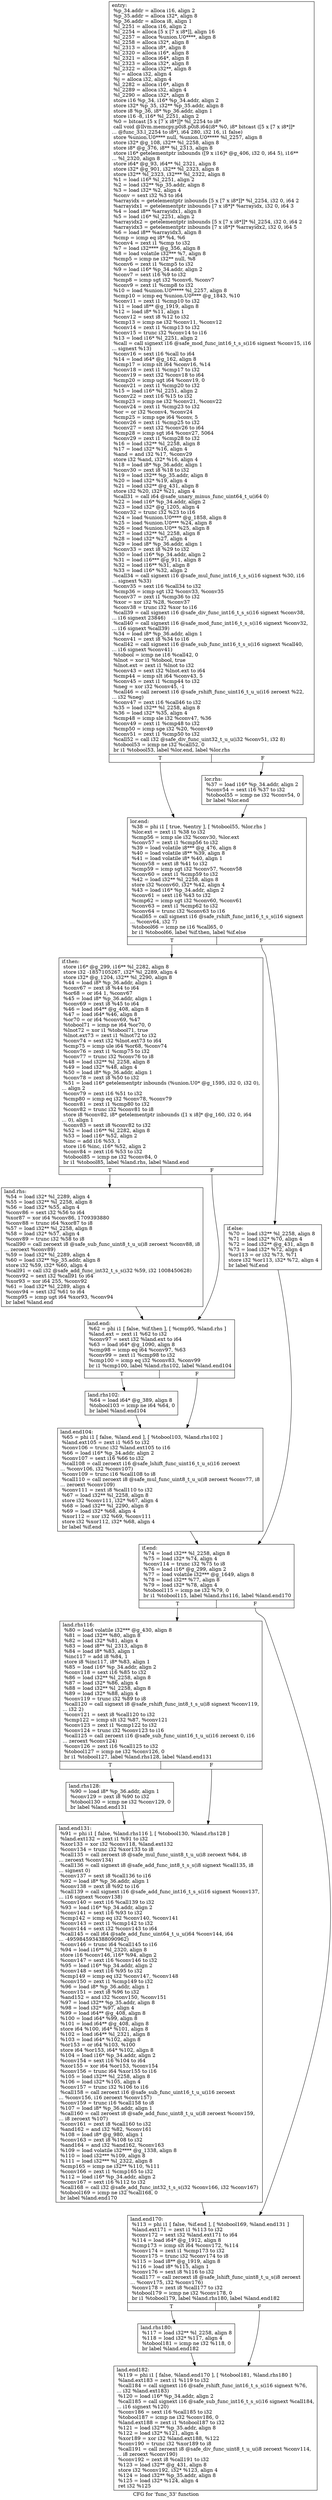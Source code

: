 digraph "CFG for 'func_33' function" {
	label="CFG for 'func_33' function";

	Node0xb8a45e8 [shape=record,label="{entry:\l  %p_34.addr = alloca i16, align 2\l  %p_35.addr = alloca i32*, align 8\l  %p_36.addr = alloca i8, align 1\l  %l_2251 = alloca i16, align 2\l  %l_2254 = alloca [5 x [7 x i8*]], align 16\l  %l_2257 = alloca %union.U0****, align 8\l  %l_2258 = alloca i32*, align 8\l  %l_2313 = alloca i8*, align 8\l  %l_2320 = alloca i16*, align 8\l  %l_2321 = alloca i64*, align 8\l  %l_2323 = alloca i32*, align 8\l  %l_2322 = alloca i32**, align 8\l  %i = alloca i32, align 4\l  %j = alloca i32, align 4\l  %l_2282 = alloca i16*, align 8\l  %l_2289 = alloca i32, align 4\l  %l_2290 = alloca i32*, align 8\l  store i16 %p_34, i16* %p_34.addr, align 2\l  store i32* %p_35, i32** %p_35.addr, align 8\l  store i8 %p_36, i8* %p_36.addr, align 1\l  store i16 -8, i16* %l_2251, align 2\l  %0 = bitcast [5 x [7 x i8*]]* %l_2254 to i8*\l  call void @llvm.memcpy.p0i8.p0i8.i64(i8* %0, i8* bitcast ([5 x [7 x i8*]]*\l... @func_33.l_2254 to i8*), i64 280, i32 16, i1 false)\l  store %union.U0**** null, %union.U0***** %l_2257, align 8\l  store i32* @g_108, i32** %l_2258, align 8\l  store i8* @g_376, i8** %l_2313, align 8\l  store i16* getelementptr inbounds ([9 x i16]* @g_406, i32 0, i64 5), i16**\l... %l_2320, align 8\l  store i64* @g_93, i64** %l_2321, align 8\l  store i32* @g_901, i32** %l_2323, align 8\l  store i32** %l_2323, i32*** %l_2322, align 8\l  %1 = load i16* %l_2251, align 2\l  %2 = load i32** %p_35.addr, align 8\l  %3 = load i32* %2, align 4\l  %conv = sext i32 %3 to i64\l  %arrayidx = getelementptr inbounds [5 x [7 x i8*]]* %l_2254, i32 0, i64 2\l  %arrayidx1 = getelementptr inbounds [7 x i8*]* %arrayidx, i32 0, i64 3\l  %4 = load i8** %arrayidx1, align 8\l  %5 = load i16* %l_2251, align 2\l  %arrayidx2 = getelementptr inbounds [5 x [7 x i8*]]* %l_2254, i32 0, i64 2\l  %arrayidx3 = getelementptr inbounds [7 x i8*]* %arrayidx2, i32 0, i64 5\l  %6 = load i8** %arrayidx3, align 8\l  %cmp = icmp eq i8* %4, %6\l  %conv4 = zext i1 %cmp to i32\l  %7 = load i32**** @g_356, align 8\l  %8 = load volatile i32*** %7, align 8\l  %cmp5 = icmp ne i32** null, %8\l  %conv6 = zext i1 %cmp5 to i32\l  %9 = load i16* %p_34.addr, align 2\l  %conv7 = sext i16 %9 to i32\l  %cmp8 = icmp sgt i32 %conv6, %conv7\l  %conv9 = zext i1 %cmp8 to i32\l  %10 = load %union.U0***** %l_2257, align 8\l  %cmp10 = icmp eq %union.U0**** @g_1843, %10\l  %conv11 = zext i1 %cmp10 to i32\l  %11 = load i8** @g_1919, align 8\l  %12 = load i8* %11, align 1\l  %conv12 = sext i8 %12 to i32\l  %cmp13 = icmp ne i32 %conv11, %conv12\l  %conv14 = zext i1 %cmp13 to i32\l  %conv15 = trunc i32 %conv14 to i16\l  %13 = load i16* %l_2251, align 2\l  %call = call signext i16 @safe_mod_func_int16_t_s_s(i16 signext %conv15, i16\l... signext %13)\l  %conv16 = sext i16 %call to i64\l  %14 = load i64* @g_162, align 8\l  %cmp17 = icmp slt i64 %conv16, %14\l  %conv18 = zext i1 %cmp17 to i32\l  %conv19 = sext i32 %conv18 to i64\l  %cmp20 = icmp ugt i64 %conv19, 0\l  %conv21 = zext i1 %cmp20 to i32\l  %15 = load i16* %l_2251, align 2\l  %conv22 = zext i16 %15 to i32\l  %cmp23 = icmp ne i32 %conv21, %conv22\l  %conv24 = zext i1 %cmp23 to i32\l  %or = or i32 %conv4, %conv24\l  %cmp25 = icmp sge i64 %conv, 5\l  %conv26 = zext i1 %cmp25 to i32\l  %conv27 = sext i32 %conv26 to i64\l  %cmp28 = icmp sgt i64 %conv27, 5064\l  %conv29 = zext i1 %cmp28 to i32\l  %16 = load i32** %l_2258, align 8\l  %17 = load i32* %16, align 4\l  %and = and i32 %17, %conv29\l  store i32 %and, i32* %16, align 4\l  %18 = load i8* %p_36.addr, align 1\l  %conv30 = zext i8 %18 to i32\l  %19 = load i32** %p_35.addr, align 8\l  %20 = load i32* %19, align 4\l  %21 = load i32** @g_431, align 8\l  store i32 %20, i32* %21, align 4\l  %call31 = call i64 @safe_unary_minus_func_uint64_t_u(i64 0)\l  %22 = load i16* %p_34.addr, align 2\l  %23 = load i32* @g_1205, align 4\l  %conv32 = trunc i32 %23 to i16\l  %24 = load %union.U0**** @g_1858, align 8\l  %25 = load %union.U0*** %24, align 8\l  %26 = load %union.U0** %25, align 8\l  %27 = load i32** %l_2258, align 8\l  %28 = load i32* %27, align 4\l  %29 = load i8* %p_36.addr, align 1\l  %conv33 = zext i8 %29 to i32\l  %30 = load i16* %p_34.addr, align 2\l  %31 = load i16*** @g_911, align 8\l  %32 = load i16** %31, align 8\l  %33 = load i16* %32, align 2\l  %call34 = call signext i16 @safe_mul_func_int16_t_s_s(i16 signext %30, i16\l... signext %33)\l  %conv35 = sext i16 %call34 to i32\l  %cmp36 = icmp sgt i32 %conv33, %conv35\l  %conv37 = zext i1 %cmp36 to i32\l  %xor = xor i32 %28, %conv37\l  %conv38 = trunc i32 %xor to i16\l  %call39 = call signext i16 @safe_div_func_int16_t_s_s(i16 signext %conv38,\l... i16 signext 23846)\l  %call40 = call signext i16 @safe_mod_func_int16_t_s_s(i16 signext %conv32,\l... i16 signext %call39)\l  %34 = load i8* %p_36.addr, align 1\l  %conv41 = zext i8 %34 to i16\l  %call42 = call signext i16 @safe_sub_func_int16_t_s_s(i16 signext %call40,\l... i16 signext %conv41)\l  %tobool = icmp ne i16 %call42, 0\l  %lnot = xor i1 %tobool, true\l  %lnot.ext = zext i1 %lnot to i32\l  %conv43 = sext i32 %lnot.ext to i64\l  %cmp44 = icmp slt i64 %conv43, 5\l  %conv45 = zext i1 %cmp44 to i32\l  %neg = xor i32 %conv45, -1\l  %call46 = call zeroext i16 @safe_rshift_func_uint16_t_u_u(i16 zeroext %22,\l... i32 %neg)\l  %conv47 = zext i16 %call46 to i32\l  %35 = load i32** %l_2258, align 8\l  %36 = load i32* %35, align 4\l  %cmp48 = icmp sle i32 %conv47, %36\l  %conv49 = zext i1 %cmp48 to i32\l  %cmp50 = icmp sge i32 %20, %conv49\l  %conv51 = zext i1 %cmp50 to i32\l  %call52 = call i32 @safe_div_func_uint32_t_u_u(i32 %conv51, i32 8)\l  %tobool53 = icmp ne i32 %call52, 0\l  br i1 %tobool53, label %lor.end, label %lor.rhs\l|{<s0>T|<s1>F}}"];
	Node0xb8a45e8:s0 -> Node0xb8a4648;
	Node0xb8a45e8:s1 -> Node0xb8a4618;
	Node0xb8a4618 [shape=record,label="{lor.rhs:                                          \l  %37 = load i16* %p_34.addr, align 2\l  %conv54 = sext i16 %37 to i32\l  %tobool55 = icmp ne i32 %conv54, 0\l  br label %lor.end\l}"];
	Node0xb8a4618 -> Node0xb8a4648;
	Node0xb8a4648 [shape=record,label="{lor.end:                                          \l  %38 = phi i1 [ true, %entry ], [ %tobool55, %lor.rhs ]\l  %lor.ext = zext i1 %38 to i32\l  %cmp56 = icmp sle i32 %conv30, %lor.ext\l  %conv57 = zext i1 %cmp56 to i32\l  %39 = load volatile i8*** @g_476, align 8\l  %40 = load volatile i8** %39, align 8\l  %41 = load volatile i8* %40, align 1\l  %conv58 = sext i8 %41 to i32\l  %cmp59 = icmp sgt i32 %conv57, %conv58\l  %conv60 = zext i1 %cmp59 to i32\l  %42 = load i32** %l_2258, align 8\l  store i32 %conv60, i32* %42, align 4\l  %43 = load i16* %p_34.addr, align 2\l  %conv61 = sext i16 %43 to i32\l  %cmp62 = icmp sgt i32 %conv60, %conv61\l  %conv63 = zext i1 %cmp62 to i32\l  %conv64 = trunc i32 %conv63 to i16\l  %call65 = call signext i16 @safe_rshift_func_int16_t_s_s(i16 signext\l... %conv64, i32 7)\l  %tobool66 = icmp ne i16 %call65, 0\l  br i1 %tobool66, label %if.then, label %if.else\l|{<s0>T|<s1>F}}"];
	Node0xb8a4648:s0 -> Node0xb8a4678;
	Node0xb8a4648:s1 -> Node0xb8a4768;
	Node0xb8a4678 [shape=record,label="{if.then:                                          \l  store i16* @g_299, i16** %l_2282, align 8\l  store i32 -1857105267, i32* %l_2289, align 4\l  store i32* @g_1204, i32** %l_2290, align 8\l  %44 = load i8* %p_36.addr, align 1\l  %conv67 = zext i8 %44 to i64\l  %or68 = or i64 1, %conv67\l  %45 = load i8* %p_36.addr, align 1\l  %conv69 = zext i8 %45 to i64\l  %46 = load i64** @g_408, align 8\l  %47 = load i64* %46, align 8\l  %or70 = or i64 %conv69, %47\l  %tobool71 = icmp ne i64 %or70, 0\l  %lnot72 = xor i1 %tobool71, true\l  %lnot.ext73 = zext i1 %lnot72 to i32\l  %conv74 = sext i32 %lnot.ext73 to i64\l  %cmp75 = icmp ule i64 %or68, %conv74\l  %conv76 = zext i1 %cmp75 to i32\l  %conv77 = trunc i32 %conv76 to i8\l  %48 = load i32** %l_2258, align 8\l  %49 = load i32* %48, align 4\l  %50 = load i8* %p_36.addr, align 1\l  %conv78 = zext i8 %50 to i32\l  %51 = load i16* getelementptr inbounds (%union.U0* @g_1595, i32 0, i32 0),\l... align 2\l  %conv79 = zext i16 %51 to i32\l  %cmp80 = icmp eq i32 %conv78, %conv79\l  %conv81 = zext i1 %cmp80 to i32\l  %conv82 = trunc i32 %conv81 to i8\l  store i8 %conv82, i8* getelementptr inbounds ([1 x i8]* @g_160, i32 0, i64\l... 0), align 1\l  %conv83 = sext i8 %conv82 to i32\l  %52 = load i16** %l_2282, align 8\l  %53 = load i16* %52, align 2\l  %inc = add i16 %53, 1\l  store i16 %inc, i16* %52, align 2\l  %conv84 = zext i16 %53 to i32\l  %tobool85 = icmp ne i32 %conv84, 0\l  br i1 %tobool85, label %land.rhs, label %land.end\l|{<s0>T|<s1>F}}"];
	Node0xb8a4678:s0 -> Node0xb8a46a8;
	Node0xb8a4678:s1 -> Node0xb8a46d8;
	Node0xb8a46a8 [shape=record,label="{land.rhs:                                         \l  %54 = load i32* %l_2289, align 4\l  %55 = load i32** %l_2258, align 8\l  %56 = load i32* %55, align 4\l  %conv86 = sext i32 %56 to i64\l  %xor87 = xor i64 %conv86, 1709393880\l  %conv88 = trunc i64 %xor87 to i8\l  %57 = load i32** %l_2258, align 8\l  %58 = load i32* %57, align 4\l  %conv89 = trunc i32 %58 to i8\l  %call90 = call zeroext i8 @safe_sub_func_uint8_t_u_u(i8 zeroext %conv88, i8\l... zeroext %conv89)\l  %59 = load i32* %l_2289, align 4\l  %60 = load i32** %p_35.addr, align 8\l  store i32 %59, i32* %60, align 4\l  %call91 = call i32 @safe_add_func_int32_t_s_s(i32 %59, i32 1008450628)\l  %conv92 = sext i32 %call91 to i64\l  %xor93 = xor i64 255, %conv92\l  %61 = load i32* %l_2289, align 4\l  %conv94 = sext i32 %61 to i64\l  %cmp95 = icmp ugt i64 %xor93, %conv94\l  br label %land.end\l}"];
	Node0xb8a46a8 -> Node0xb8a46d8;
	Node0xb8a46d8 [shape=record,label="{land.end:                                         \l  %62 = phi i1 [ false, %if.then ], [ %cmp95, %land.rhs ]\l  %land.ext = zext i1 %62 to i32\l  %conv97 = sext i32 %land.ext to i64\l  %63 = load i64* @g_1090, align 8\l  %cmp98 = icmp eq i64 %conv97, %63\l  %conv99 = zext i1 %cmp98 to i32\l  %cmp100 = icmp eq i32 %conv83, %conv99\l  br i1 %cmp100, label %land.rhs102, label %land.end104\l|{<s0>T|<s1>F}}"];
	Node0xb8a46d8:s0 -> Node0xb8a4708;
	Node0xb8a46d8:s1 -> Node0xb8a4738;
	Node0xb8a4708 [shape=record,label="{land.rhs102:                                      \l  %64 = load i64* @g_389, align 8\l  %tobool103 = icmp ne i64 %64, 0\l  br label %land.end104\l}"];
	Node0xb8a4708 -> Node0xb8a4738;
	Node0xb8a4738 [shape=record,label="{land.end104:                                      \l  %65 = phi i1 [ false, %land.end ], [ %tobool103, %land.rhs102 ]\l  %land.ext105 = zext i1 %65 to i32\l  %conv106 = trunc i32 %land.ext105 to i16\l  %66 = load i16* %p_34.addr, align 2\l  %conv107 = sext i16 %66 to i32\l  %call108 = call zeroext i16 @safe_lshift_func_uint16_t_u_s(i16 zeroext\l... %conv106, i32 %conv107)\l  %conv109 = trunc i16 %call108 to i8\l  %call110 = call zeroext i8 @safe_mul_func_uint8_t_u_u(i8 zeroext %conv77, i8\l... zeroext %conv109)\l  %conv111 = zext i8 %call110 to i32\l  %67 = load i32** %l_2258, align 8\l  store i32 %conv111, i32* %67, align 4\l  %68 = load i32** %l_2290, align 8\l  %69 = load i32* %68, align 4\l  %xor112 = xor i32 %69, %conv111\l  store i32 %xor112, i32* %68, align 4\l  br label %if.end\l}"];
	Node0xb8a4738 -> Node0xb8a4798;
	Node0xb8a4768 [shape=record,label="{if.else:                                          \l  %70 = load i32** %l_2258, align 8\l  %71 = load i32* %70, align 4\l  %72 = load i32** @g_431, align 8\l  %73 = load i32* %72, align 4\l  %or113 = or i32 %73, %71\l  store i32 %or113, i32* %72, align 4\l  br label %if.end\l}"];
	Node0xb8a4768 -> Node0xb8a4798;
	Node0xb8a4798 [shape=record,label="{if.end:                                           \l  %74 = load i32** %l_2258, align 8\l  %75 = load i32* %74, align 4\l  %conv114 = trunc i32 %75 to i8\l  %76 = load i16* @g_299, align 2\l  %77 = load volatile i32*** @g_1649, align 8\l  %78 = load i32** %77, align 8\l  %79 = load i32* %78, align 4\l  %tobool115 = icmp ne i32 %79, 0\l  br i1 %tobool115, label %land.rhs116, label %land.end170\l|{<s0>T|<s1>F}}"];
	Node0xb8a4798:s0 -> Node0xb8a47c8;
	Node0xb8a4798:s1 -> Node0xb8a4858;
	Node0xb8a47c8 [shape=record,label="{land.rhs116:                                      \l  %80 = load volatile i32*** @g_430, align 8\l  %81 = load i32** %80, align 8\l  %82 = load i32* %81, align 4\l  %83 = load i8** %l_2313, align 8\l  %84 = load i8* %83, align 1\l  %inc117 = add i8 %84, 1\l  store i8 %inc117, i8* %83, align 1\l  %85 = load i16* %p_34.addr, align 2\l  %conv118 = sext i16 %85 to i32\l  %86 = load i32** %l_2258, align 8\l  %87 = load i32* %86, align 4\l  %88 = load i32** %l_2258, align 8\l  %89 = load i32* %88, align 4\l  %conv119 = trunc i32 %89 to i8\l  %call120 = call signext i8 @safe_rshift_func_int8_t_s_u(i8 signext %conv119,\l... i32 2)\l  %conv121 = sext i8 %call120 to i32\l  %cmp122 = icmp slt i32 %87, %conv121\l  %conv123 = zext i1 %cmp122 to i32\l  %conv124 = trunc i32 %conv123 to i16\l  %call125 = call zeroext i16 @safe_sub_func_uint16_t_u_u(i16 zeroext 0, i16\l... zeroext %conv124)\l  %conv126 = zext i16 %call125 to i32\l  %tobool127 = icmp ne i32 %conv126, 0\l  br i1 %tobool127, label %land.rhs128, label %land.end131\l|{<s0>T|<s1>F}}"];
	Node0xb8a47c8:s0 -> Node0xb8a47f8;
	Node0xb8a47c8:s1 -> Node0xb8a4828;
	Node0xb8a47f8 [shape=record,label="{land.rhs128:                                      \l  %90 = load i8* %p_36.addr, align 1\l  %conv129 = zext i8 %90 to i32\l  %tobool130 = icmp ne i32 %conv129, 0\l  br label %land.end131\l}"];
	Node0xb8a47f8 -> Node0xb8a4828;
	Node0xb8a4828 [shape=record,label="{land.end131:                                      \l  %91 = phi i1 [ false, %land.rhs116 ], [ %tobool130, %land.rhs128 ]\l  %land.ext132 = zext i1 %91 to i32\l  %xor133 = xor i32 %conv118, %land.ext132\l  %conv134 = trunc i32 %xor133 to i8\l  %call135 = call zeroext i8 @safe_mul_func_uint8_t_u_u(i8 zeroext %84, i8\l... zeroext %conv134)\l  %call136 = call signext i8 @safe_add_func_int8_t_s_s(i8 signext %call135, i8\l... signext 0)\l  %conv137 = sext i8 %call136 to i16\l  %92 = load i8* %p_36.addr, align 1\l  %conv138 = zext i8 %92 to i16\l  %call139 = call signext i16 @safe_add_func_int16_t_s_s(i16 signext %conv137,\l... i16 signext %conv138)\l  %conv140 = sext i16 %call139 to i32\l  %93 = load i16* %p_34.addr, align 2\l  %conv141 = sext i16 %93 to i32\l  %cmp142 = icmp eq i32 %conv140, %conv141\l  %conv143 = zext i1 %cmp142 to i32\l  %conv144 = sext i32 %conv143 to i64\l  %call145 = call i64 @safe_add_func_uint64_t_u_u(i64 %conv144, i64\l... -4959845934388090962)\l  %conv146 = trunc i64 %call145 to i16\l  %94 = load i16** %l_2320, align 8\l  store i16 %conv146, i16* %94, align 2\l  %conv147 = sext i16 %conv146 to i32\l  %95 = load i16* %p_34.addr, align 2\l  %conv148 = sext i16 %95 to i32\l  %cmp149 = icmp eq i32 %conv147, %conv148\l  %conv150 = zext i1 %cmp149 to i32\l  %96 = load i8* %p_36.addr, align 1\l  %conv151 = zext i8 %96 to i32\l  %and152 = and i32 %conv150, %conv151\l  %97 = load i32** %p_35.addr, align 8\l  %98 = load i32* %97, align 4\l  %99 = load i64** @g_408, align 8\l  %100 = load i64* %99, align 8\l  %101 = load i64** @g_408, align 8\l  store i64 %100, i64* %101, align 8\l  %102 = load i64** %l_2321, align 8\l  %103 = load i64* %102, align 8\l  %or153 = or i64 %103, %100\l  store i64 %or153, i64* %102, align 8\l  %104 = load i16* %p_34.addr, align 2\l  %conv154 = sext i16 %104 to i64\l  %xor155 = xor i64 %or153, %conv154\l  %conv156 = trunc i64 %xor155 to i16\l  %105 = load i32** %l_2258, align 8\l  %106 = load i32* %105, align 4\l  %conv157 = trunc i32 %106 to i16\l  %call158 = call zeroext i16 @safe_sub_func_uint16_t_u_u(i16 zeroext\l... %conv156, i16 zeroext %conv157)\l  %conv159 = trunc i16 %call158 to i8\l  %107 = load i8* %p_36.addr, align 1\l  %call160 = call zeroext i8 @safe_add_func_uint8_t_u_u(i8 zeroext %conv159,\l... i8 zeroext %107)\l  %conv161 = zext i8 %call160 to i32\l  %and162 = and i32 %82, %conv161\l  %108 = load i8* @g_980, align 1\l  %conv163 = zext i8 %108 to i32\l  %and164 = and i32 %and162, %conv163\l  %109 = load volatile i32**** @g_1338, align 8\l  %110 = load i32*** %109, align 8\l  %111 = load i32*** %l_2322, align 8\l  %cmp165 = icmp ne i32** %110, %111\l  %conv166 = zext i1 %cmp165 to i32\l  %112 = load i16* %p_34.addr, align 2\l  %conv167 = sext i16 %112 to i32\l  %call168 = call i32 @safe_add_func_int32_t_s_s(i32 %conv166, i32 %conv167)\l  %tobool169 = icmp ne i32 %call168, 0\l  br label %land.end170\l}"];
	Node0xb8a4828 -> Node0xb8a4858;
	Node0xb8a4858 [shape=record,label="{land.end170:                                      \l  %113 = phi i1 [ false, %if.end ], [ %tobool169, %land.end131 ]\l  %land.ext171 = zext i1 %113 to i32\l  %conv172 = sext i32 %land.ext171 to i64\l  %114 = load i64* @g_1912, align 8\l  %cmp173 = icmp slt i64 %conv172, %114\l  %conv174 = zext i1 %cmp173 to i32\l  %conv175 = trunc i32 %conv174 to i8\l  %115 = load i8** @g_1919, align 8\l  %116 = load i8* %115, align 1\l  %conv176 = sext i8 %116 to i32\l  %call177 = call zeroext i8 @safe_lshift_func_uint8_t_u_s(i8 zeroext\l... %conv175, i32 %conv176)\l  %conv178 = zext i8 %call177 to i32\l  %tobool179 = icmp ne i32 %conv178, 0\l  br i1 %tobool179, label %land.rhs180, label %land.end182\l|{<s0>T|<s1>F}}"];
	Node0xb8a4858:s0 -> Node0xb8a4888;
	Node0xb8a4858:s1 -> Node0xb8a48b8;
	Node0xb8a4888 [shape=record,label="{land.rhs180:                                      \l  %117 = load i32** %l_2258, align 8\l  %118 = load i32* %117, align 4\l  %tobool181 = icmp ne i32 %118, 0\l  br label %land.end182\l}"];
	Node0xb8a4888 -> Node0xb8a48b8;
	Node0xb8a48b8 [shape=record,label="{land.end182:                                      \l  %119 = phi i1 [ false, %land.end170 ], [ %tobool181, %land.rhs180 ]\l  %land.ext183 = zext i1 %119 to i32\l  %call184 = call signext i16 @safe_rshift_func_int16_t_s_s(i16 signext %76,\l... i32 %land.ext183)\l  %120 = load i16* %p_34.addr, align 2\l  %call185 = call signext i16 @safe_sub_func_int16_t_s_s(i16 signext %call184,\l... i16 signext %120)\l  %conv186 = sext i16 %call185 to i32\l  %tobool187 = icmp ne i32 %conv186, 0\l  %land.ext188 = zext i1 %tobool187 to i32\l  %121 = load i32** %p_35.addr, align 8\l  %122 = load i32* %121, align 4\l  %xor189 = xor i32 %land.ext188, %122\l  %conv190 = trunc i32 %xor189 to i8\l  %call191 = call zeroext i8 @safe_div_func_uint8_t_u_u(i8 zeroext %conv114,\l... i8 zeroext %conv190)\l  %conv192 = zext i8 %call191 to i32\l  %123 = load i32** @g_431, align 8\l  store i32 %conv192, i32* %123, align 4\l  %124 = load i32** %p_35.addr, align 8\l  %125 = load i32* %124, align 4\l  ret i32 %125\l}"];
}

